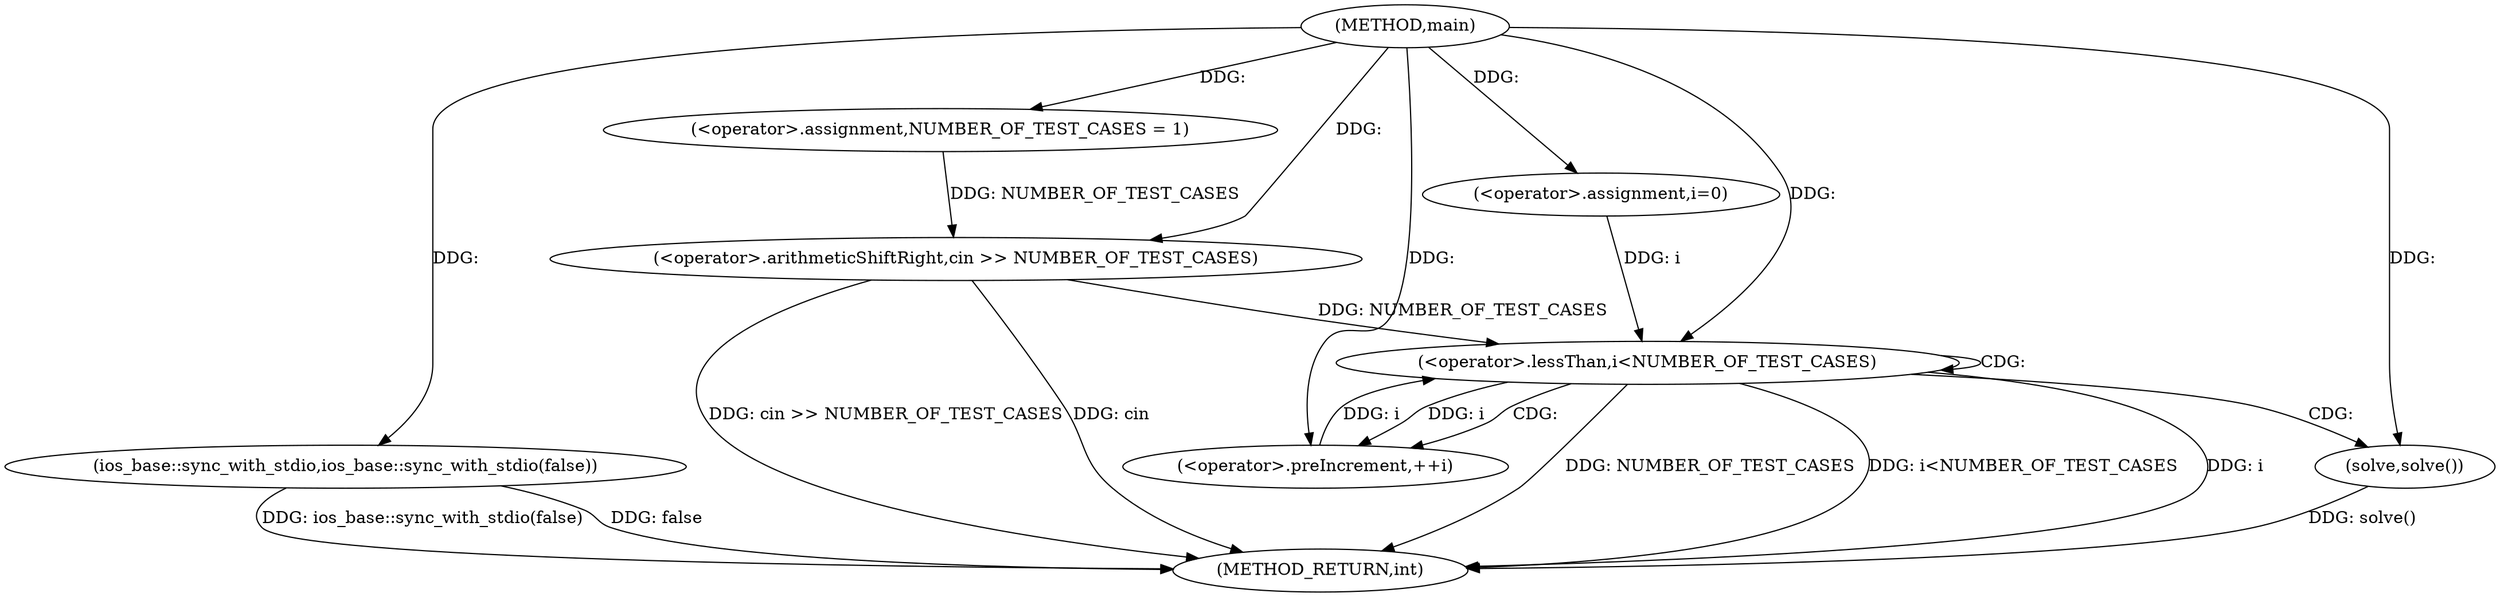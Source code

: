 digraph "main" {  
"1000178" [label = "(METHOD,main)" ]
"1000201" [label = "(METHOD_RETURN,int)" ]
"1000180" [label = "(ios_base::sync_with_stdio,ios_base::sync_with_stdio(false))" ]
"1000183" [label = "(<operator>.assignment,NUMBER_OF_TEST_CASES = 1)" ]
"1000186" [label = "(<operator>.arithmeticShiftRight,cin >> NUMBER_OF_TEST_CASES)" ]
"1000191" [label = "(<operator>.assignment,i=0)" ]
"1000194" [label = "(<operator>.lessThan,i<NUMBER_OF_TEST_CASES)" ]
"1000197" [label = "(<operator>.preIncrement,++i)" ]
"1000200" [label = "(solve,solve())" ]
  "1000180" -> "1000201"  [ label = "DDG: ios_base::sync_with_stdio(false)"] 
  "1000186" -> "1000201"  [ label = "DDG: cin >> NUMBER_OF_TEST_CASES"] 
  "1000194" -> "1000201"  [ label = "DDG: i"] 
  "1000194" -> "1000201"  [ label = "DDG: NUMBER_OF_TEST_CASES"] 
  "1000194" -> "1000201"  [ label = "DDG: i<NUMBER_OF_TEST_CASES"] 
  "1000200" -> "1000201"  [ label = "DDG: solve()"] 
  "1000186" -> "1000201"  [ label = "DDG: cin"] 
  "1000180" -> "1000201"  [ label = "DDG: false"] 
  "1000178" -> "1000183"  [ label = "DDG: "] 
  "1000178" -> "1000180"  [ label = "DDG: "] 
  "1000178" -> "1000186"  [ label = "DDG: "] 
  "1000183" -> "1000186"  [ label = "DDG: NUMBER_OF_TEST_CASES"] 
  "1000178" -> "1000191"  [ label = "DDG: "] 
  "1000191" -> "1000194"  [ label = "DDG: i"] 
  "1000197" -> "1000194"  [ label = "DDG: i"] 
  "1000178" -> "1000194"  [ label = "DDG: "] 
  "1000186" -> "1000194"  [ label = "DDG: NUMBER_OF_TEST_CASES"] 
  "1000194" -> "1000197"  [ label = "DDG: i"] 
  "1000178" -> "1000197"  [ label = "DDG: "] 
  "1000178" -> "1000200"  [ label = "DDG: "] 
  "1000194" -> "1000200"  [ label = "CDG: "] 
  "1000194" -> "1000197"  [ label = "CDG: "] 
  "1000194" -> "1000194"  [ label = "CDG: "] 
}
